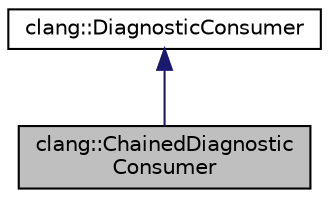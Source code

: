 digraph "clang::ChainedDiagnosticConsumer"
{
 // LATEX_PDF_SIZE
  bgcolor="transparent";
  edge [fontname="Helvetica",fontsize="10",labelfontname="Helvetica",labelfontsize="10"];
  node [fontname="Helvetica",fontsize="10",shape=record];
  Node1 [label="clang::ChainedDiagnostic\lConsumer",height=0.2,width=0.4,color="black", fillcolor="grey75", style="filled", fontcolor="black",tooltip="ChainedDiagnosticConsumer - Chain two diagnostic clients so that diagnostics go to the first client a..."];
  Node2 -> Node1 [dir="back",color="midnightblue",fontsize="10",style="solid",fontname="Helvetica"];
  Node2 [label="clang::DiagnosticConsumer",height=0.2,width=0.4,color="black",URL="$classclang_1_1DiagnosticConsumer.html",tooltip="Abstract interface, implemented by clients of the front-end, which formats and prints fully processed..."];
}
